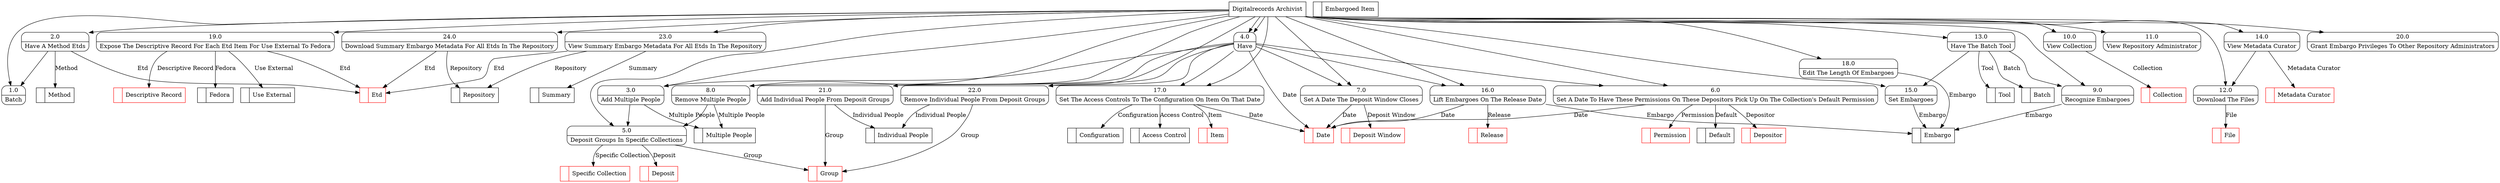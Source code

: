 digraph dfd2{ 
node[shape=record]
200 [label="<f0>  |<f1> Method " ];
201 [label="<f0>  |<f1> Etd " color=red];
202 [label="<f0>  |<f1> Group " color=red];
203 [label="<f0>  |<f1> Collection " color=red];
204 [label="<f0>  |<f1> Multiple People " ];
205 [label="<f0>  |<f1> Date " color=red];
206 [label="<f0>  |<f1> Specific Collection " color=red];
207 [label="<f0>  |<f1> Depositor " color=red];
208 [label="<f0>  |<f1> Permission " color=red];
209 [label="<f0>  |<f1> Deposit Window " color=red];
210 [label="<f0>  |<f1> Embargo " ];
211 [label="<f0>  |<f1> Tool " ];
212 [label="<f0>  |<f1> Batch " ];
213 [label="<f0>  |<f1> File " color=red];
214 [label="<f0>  |<f1> Metadata Curator " color=red];
215 [label="<f0>  |<f1> Embargoed Item " ];
216 [label="<f0>  |<f1> Item " color=red];
217 [label="<f0>  |<f1> Configuration " ];
218 [label="<f0>  |<f1> Descriptive Record " color=red];
219 [label="<f0>  |<f1> Fedora " ];
220 [label="<f0>  |<f1> Use External " ];
221 [label="<f0>  |<f1> Individual People " ];
222 [label="<f0>  |<f1> Repository " ];
223 [label="<f0>  |<f1> Access Control " ];
224 [label="<f0>  |<f1> Default " ];
225 [label="<f0>  |<f1> Release " color=red];
226 [label="<f0>  |<f1> Deposit " color=red];
227 [label="<f0>  |<f1> Summary " ];
228 [label="Digitalrecords Archivist" shape=box];
229 [label="{<f0> 1.0|<f1> Batch }" shape=Mrecord];
230 [label="{<f0> 2.0|<f1> Have A Method Etds }" shape=Mrecord];
231 [label="{<f0> 3.0|<f1> Add Multiple People }" shape=Mrecord];
232 [label="{<f0> 4.0|<f1> Have }" shape=Mrecord];
233 [label="{<f0> 5.0|<f1> Deposit Groups In Specific Collections }" shape=Mrecord];
234 [label="{<f0> 6.0|<f1> Set A Date To Have These Permissions On These Depositors Pick Up On The Collection's Default Permission }" shape=Mrecord];
235 [label="{<f0> 7.0|<f1> Set A Date The Deposit Window Closes }" shape=Mrecord];
236 [label="{<f0> 8.0|<f1> Remove Multiple People }" shape=Mrecord];
237 [label="{<f0> 9.0|<f1> Recognize Embargoes }" shape=Mrecord];
238 [label="{<f0> 10.0|<f1> View Collection }" shape=Mrecord];
239 [label="{<f0> 11.0|<f1> View Repository Administrator }" shape=Mrecord];
240 [label="{<f0> 12.0|<f1> Download The Files }" shape=Mrecord];
241 [label="{<f0> 13.0|<f1> Have The Batch Tool }" shape=Mrecord];
242 [label="{<f0> 14.0|<f1> View Metadata Curator }" shape=Mrecord];
243 [label="{<f0> 15.0|<f1> Set Embargoes }" shape=Mrecord];
244 [label="{<f0> 16.0|<f1> Lift Embargoes On The Release Date }" shape=Mrecord];
245 [label="{<f0> 17.0|<f1> Set The Access Controls To The Configuration On Item On That Date }" shape=Mrecord];
246 [label="{<f0> 18.0|<f1> Edit The Length Of Embargoes }" shape=Mrecord];
247 [label="{<f0> 19.0|<f1> Expose The Descriptive Record For Each Etd Item For Use External To Fedora }" shape=Mrecord];
248 [label="{<f0> 20.0|<f1> Grant Embargo Privileges To Other Repository Administrators }" shape=Mrecord];
249 [label="{<f0> 21.0|<f1> Add Individual People From Deposit Groups }" shape=Mrecord];
250 [label="{<f0> 22.0|<f1> Remove Individual People From Deposit Groups }" shape=Mrecord];
251 [label="{<f0> 23.0|<f1> View Summary Embargo Metadata For All Etds In The Repository }" shape=Mrecord];
252 [label="{<f0> 24.0|<f1> Download Summary Embargo Metadata For All Etds In The Repository }" shape=Mrecord];
228 -> 229
228 -> 230
228 -> 231
228 -> 232
228 -> 232
228 -> 233
228 -> 234
228 -> 235
228 -> 236
228 -> 237
228 -> 238
228 -> 239
228 -> 240
228 -> 241
228 -> 242
228 -> 243
228 -> 244
228 -> 245
228 -> 246
228 -> 247
228 -> 248
228 -> 249
228 -> 250
228 -> 251
228 -> 252
230 -> 229
230 -> 200 [label="Method"]
230 -> 201 [label="Etd"]
231 -> 233
231 -> 204 [label="Multiple People"]
232 -> 231
232 -> 234
232 -> 235
232 -> 236
232 -> 244
232 -> 245
232 -> 249
232 -> 250
232 -> 205 [label="Date"]
233 -> 202 [label="Group"]
233 -> 206 [label="Specific Collection"]
234 -> 208 [label="Permission"]
234 -> 207 [label="Depositor"]
234 -> 205 [label="Date"]
235 -> 205 [label="Date"]
235 -> 209 [label="Deposit Window"]
236 -> 233
236 -> 204 [label="Multiple People"]
237 -> 210 [label="Embargo"]
238 -> 203 [label="Collection"]
240 -> 213 [label="File"]
241 -> 237
241 -> 243
241 -> 212 [label="Batch"]
241 -> 211 [label="Tool"]
242 -> 240
242 -> 214 [label="Metadata Curator"]
243 -> 210 [label="Embargo"]
244 -> 210 [label="Embargo"]
244 -> 205 [label="Date"]
245 -> 223 [label="Access Control"]
245 -> 217 [label="Configuration"]
245 -> 216 [label="Item"]
245 -> 205 [label="Date"]
246 -> 210 [label="Embargo"]
247 -> 218 [label="Descriptive Record"]
247 -> 220 [label="Use External"]
247 -> 219 [label="Fedora"]
247 -> 201 [label="Etd"]
249 -> 221 [label="Individual People"]
249 -> 202 [label="Group"]
250 -> 221 [label="Individual People"]
250 -> 202 [label="Group"]
251 -> 222 [label="Repository"]
251 -> 201 [label="Etd"]
252 -> 201 [label="Etd"]
252 -> 222 [label="Repository"]
234 -> 224 [label="Default"]
244 -> 225 [label="Release"]
233 -> 226 [label="Deposit"]
251 -> 227 [label="Summary"]
}